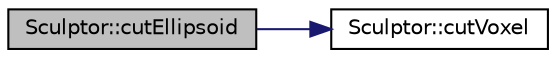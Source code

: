digraph "Sculptor::cutEllipsoid"
{
 // LATEX_PDF_SIZE
  edge [fontname="Helvetica",fontsize="10",labelfontname="Helvetica",labelfontsize="10"];
  node [fontname="Helvetica",fontsize="10",shape=record];
  rankdir="LR";
  Node1 [label="Sculptor::cutEllipsoid",height=0.2,width=0.4,color="black", fillcolor="grey75", style="filled", fontcolor="black",tooltip="Função membro cutEllipsoid."];
  Node1 -> Node2 [color="midnightblue",fontsize="10",style="solid",fontname="Helvetica"];
  Node2 [label="Sculptor::cutVoxel",height=0.2,width=0.4,color="black", fillcolor="white", style="filled",URL="$classSculptor.html#ad9d714a35fc8ae16d06eb5df37c3493c",tooltip="Função membro cutVoxel."];
}
